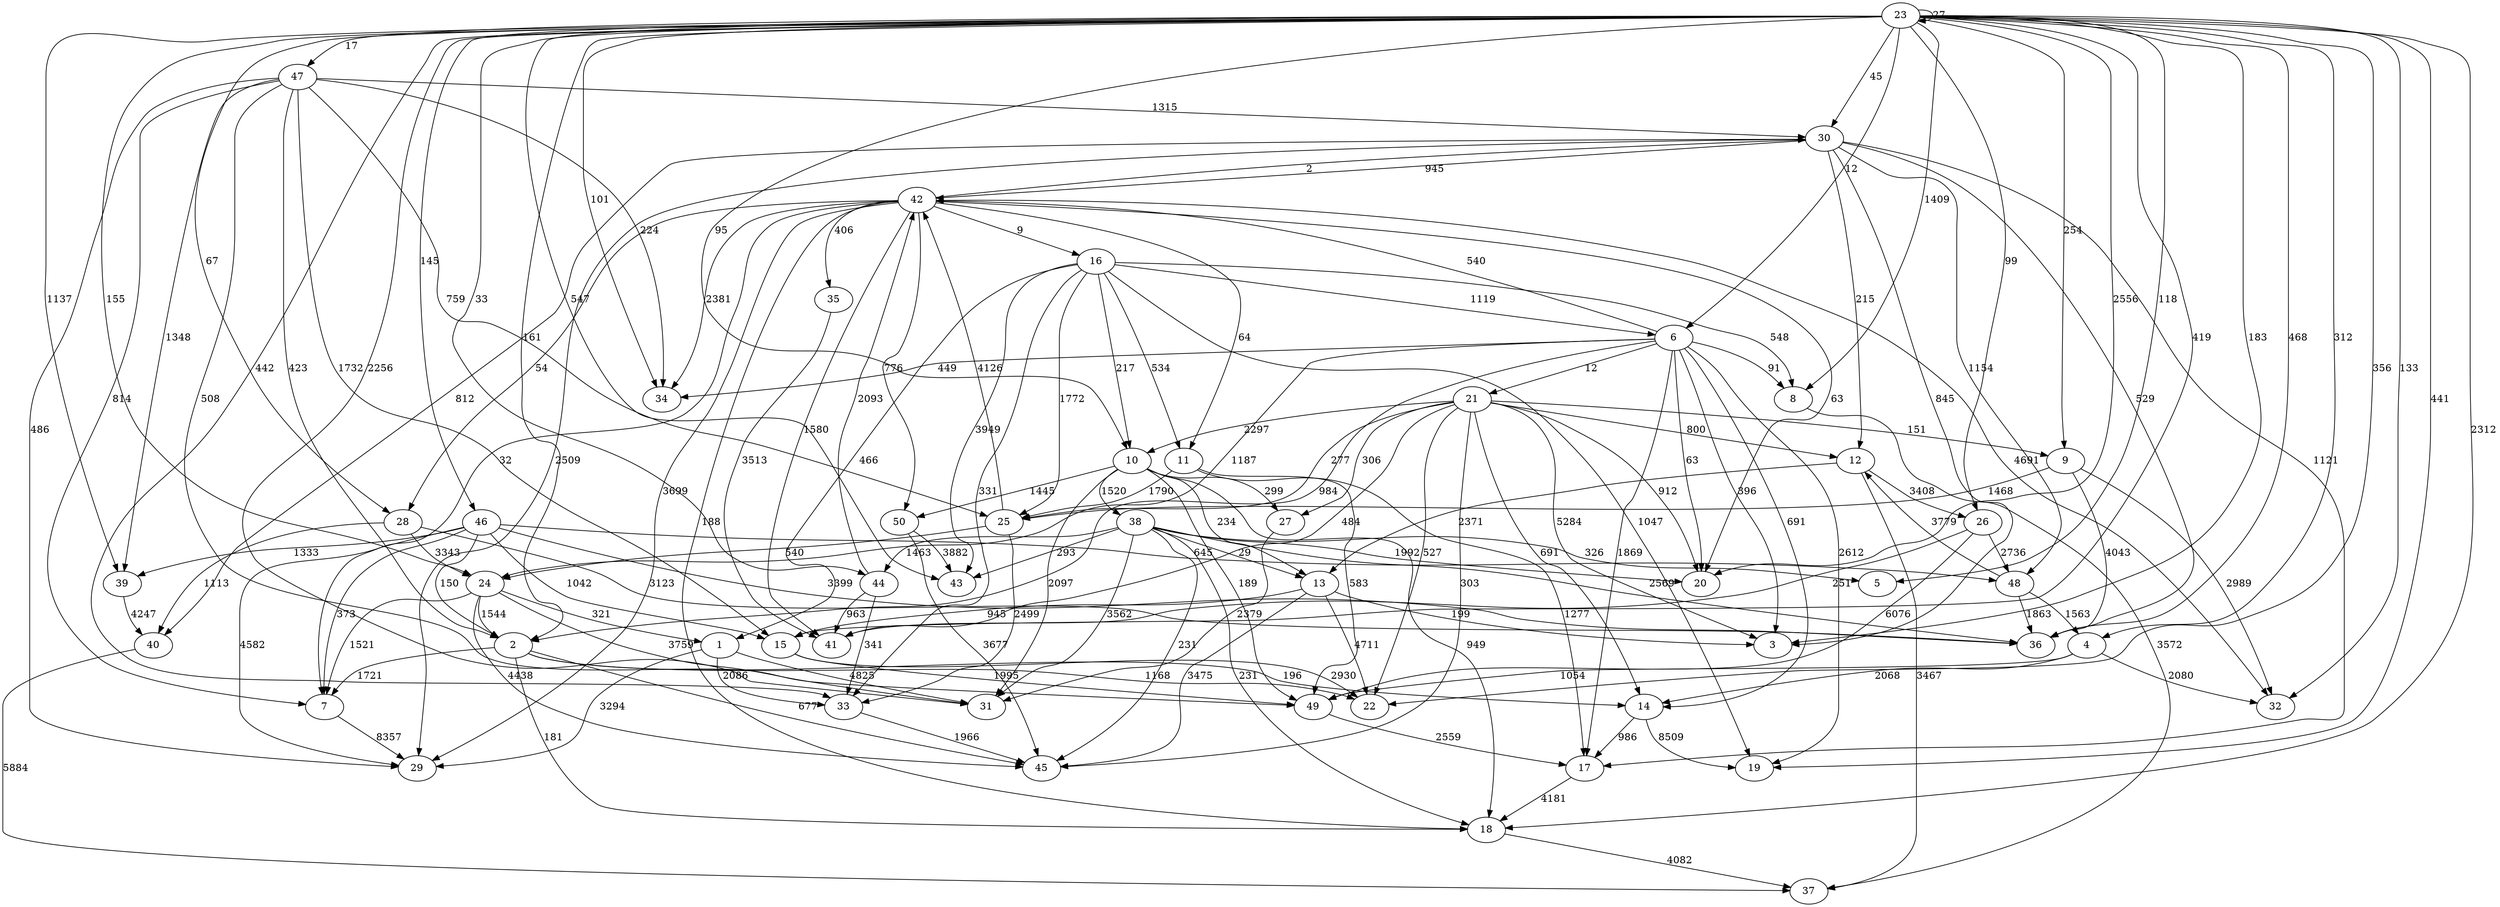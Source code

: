 strict digraph  {
	47 -> 7	 [label=814];
	47 -> 30	 [label=1315];
	47 -> 29	 [label=486];
	47 -> 25	 [label=759];
	47 -> 15	 [label=1732];
	47 -> 39	 [label=1348];
	47 -> 49	 [label=508];
	47 -> 34	 [label=224];
	47 -> 2	 [label=423];
	7 -> 29	 [label=8357];
	30 -> 29	 [label=2509];
	30 -> 3	 [label=845];
	30 -> 12	 [label=215];
	30 -> 40	 [label=812];
	30 -> 17	 [label=1121];
	30 -> 42	 [label=945];
	30 -> 36	 [label=529];
	30 -> 48	 [label=1154];
	25 -> 33	 [label=2499];
	25 -> 24	 [label=540];
	25 -> 42	 [label=4126];
	15 -> 49	 [label=1995];
	15 -> 22	 [label=2930];
	39 -> 40	 [label=4247];
	49 -> 17	 [label=2559];
	2 -> 7	 [label=1721];
	2 -> 22	 [label=1168];
	2 -> 45	 [label=677];
	2 -> 14	 [label=196];
	2 -> 18	 [label=181];
	21 -> 25	 [label=277];
	21 -> 10	 [label=2297];
	21 -> 3	 [label=5284];
	21 -> 12	 [label=800];
	21 -> 27	 [label=306];
	21 -> 41	 [label=484];
	21 -> 9	 [label=151];
	21 -> 22	 [label=527];
	21 -> 45	 [label=303];
	21 -> 20	 [label=912];
	21 -> 14	 [label=691];
	10 -> 49	 [label=189];
	10 -> 27	 [label=299];
	10 -> 18	 [label=949];
	10 -> 38	 [label=1520];
	10 -> 31	 [label=2097];
	10 -> 50	 [label=1445];
	10 -> 13	 [label=234];
	12 -> 37	 [label=3467];
	12 -> 13	 [label=2371];
	12 -> 26	 [label=3408];
	27 -> 31	 [label=2379];
	9 -> 25	 [label=1468];
	9 -> 36	 [label=4043];
	9 -> 32	 [label=2989];
	14 -> 19	 [label=8509];
	14 -> 17	 [label=986];
	16 -> 25	 [label=1772];
	16 -> 10	 [label=217];
	16 -> 1	 [label=466];
	16 -> 11	 [label=534];
	16 -> 6	 [label=1119];
	16 -> 8	 [label=548];
	16 -> 43	 [label=3949];
	16 -> 33	 [label=331];
	16 -> 19	 [label=1047];
	1 -> 29	 [label=3294];
	1 -> 33	 [label=2086];
	1 -> 31	 [label=4825];
	11 -> 25	 [label=1790];
	11 -> 49	 [label=583];
	11 -> 17	 [label=1277];
	6 -> 34	 [label=449];
	6 -> 2	 [label=984];
	6 -> 21	 [label=12];
	6 -> 3	 [label=396];
	6 -> 20	 [label=63];
	6 -> 14	 [label=691];
	6 -> 8	 [label=91];
	6 -> 19	 [label=2612];
	6 -> 17	 [label=1869];
	6 -> 24	 [label=1187];
	6 -> 42	 [label=540];
	8 -> 37	 [label=3572];
	33 -> 45	 [label=1966];
	40 -> 37	 [label=5884];
	17 -> 18	 [label=4181];
	18 -> 37	 [label=4082];
	38 -> 45	 [label=231];
	38 -> 20	 [label=1992];
	38 -> 43	 [label=293];
	38 -> 18	 [label=231];
	38 -> 31	 [label=3562];
	38 -> 13	 [label=29];
	38 -> 5	 [label=326];
	38 -> 44	 [label=1463];
	38 -> 36	 [label=2569];
	50 -> 45	 [label=3677];
	50 -> 43	 [label=3882];
	13 -> 15	 [label=945];
	13 -> 3	 [label=199];
	13 -> 22	 [label=4711];
	13 -> 45	 [label=3475];
	24 -> 7	 [label=1521];
	24 -> 2	 [label=1544];
	24 -> 45	 [label=4438];
	24 -> 1	 [label=321];
	24 -> 31	 [label=3759];
	42 -> 7	 [label=32];
	42 -> 30	 [label=2];
	42 -> 29	 [label=3699];
	42 -> 34	 [label=2381];
	42 -> 41	 [label=1580];
	42 -> 20	 [label=63];
	42 -> 16	 [label=9];
	42 -> 11	 [label=64];
	42 -> 18	 [label=188];
	42 -> 50	 [label=776];
	42 -> 32	 [label=4691];
	42 -> 28	 [label=54];
	42 -> 35	 [label=406];
	44 -> 41	 [label=963];
	44 -> 33	 [label=341];
	44 -> 42	 [label=2093];
	26 -> 49	 [label=6076];
	26 -> 41	 [label=251];
	26 -> 48	 [label=2736];
	48 -> 12	 [label=3779];
	48 -> 36	 [label=1863];
	48 -> 4	 [label=1563];
	28 -> 40	 [label=1113];
	28 -> 24	 [label=3343];
	28 -> 36	 [label=3123];
	35 -> 41	 [label=3513];
	4 -> 49	 [label=1054];
	4 -> 14	 [label=2068];
	4 -> 32	 [label=2080];
	23 -> 47	 [label=17];
	23 -> 30	 [label=45];
	23 -> 15	 [label=419];
	23 -> 39	 [label=1137];
	23 -> 34	 [label=101];
	23 -> 2	 [label=161];
	23 -> 10	 [label=95];
	23 -> 3	 [label=183];
	23 -> 9	 [label=254];
	23 -> 22	 [label=356];
	23 -> 20	 [label=2556];
	23 -> 6	 [label=12];
	23 -> 8	 [label=1409];
	23 -> 43	 [label=547];
	23 -> 33	 [label=442];
	23 -> 19	 [label=441];
	23 -> 18	 [label=2312];
	23 -> 31	 [label=2256];
	23 -> 24	 [label=155];
	23 -> 5	 [label=118];
	23 -> 44	 [label=33];
	23 -> 36	 [label=468];
	23 -> 26	 [label=99];
	23 -> 32	 [label=133];
	23 -> 28	 [label=67];
	23 -> 4	 [label=312];
	23 -> 23	 [label=27];
	23 -> 46	 [label=145];
	46 -> 7	 [label=373];
	46 -> 29	 [label=4582];
	46 -> 15	 [label=1042];
	46 -> 39	 [label=1333];
	46 -> 2	 [label=150];
	46 -> 36	 [label=3399];
	46 -> 48	 [label=645];
}
